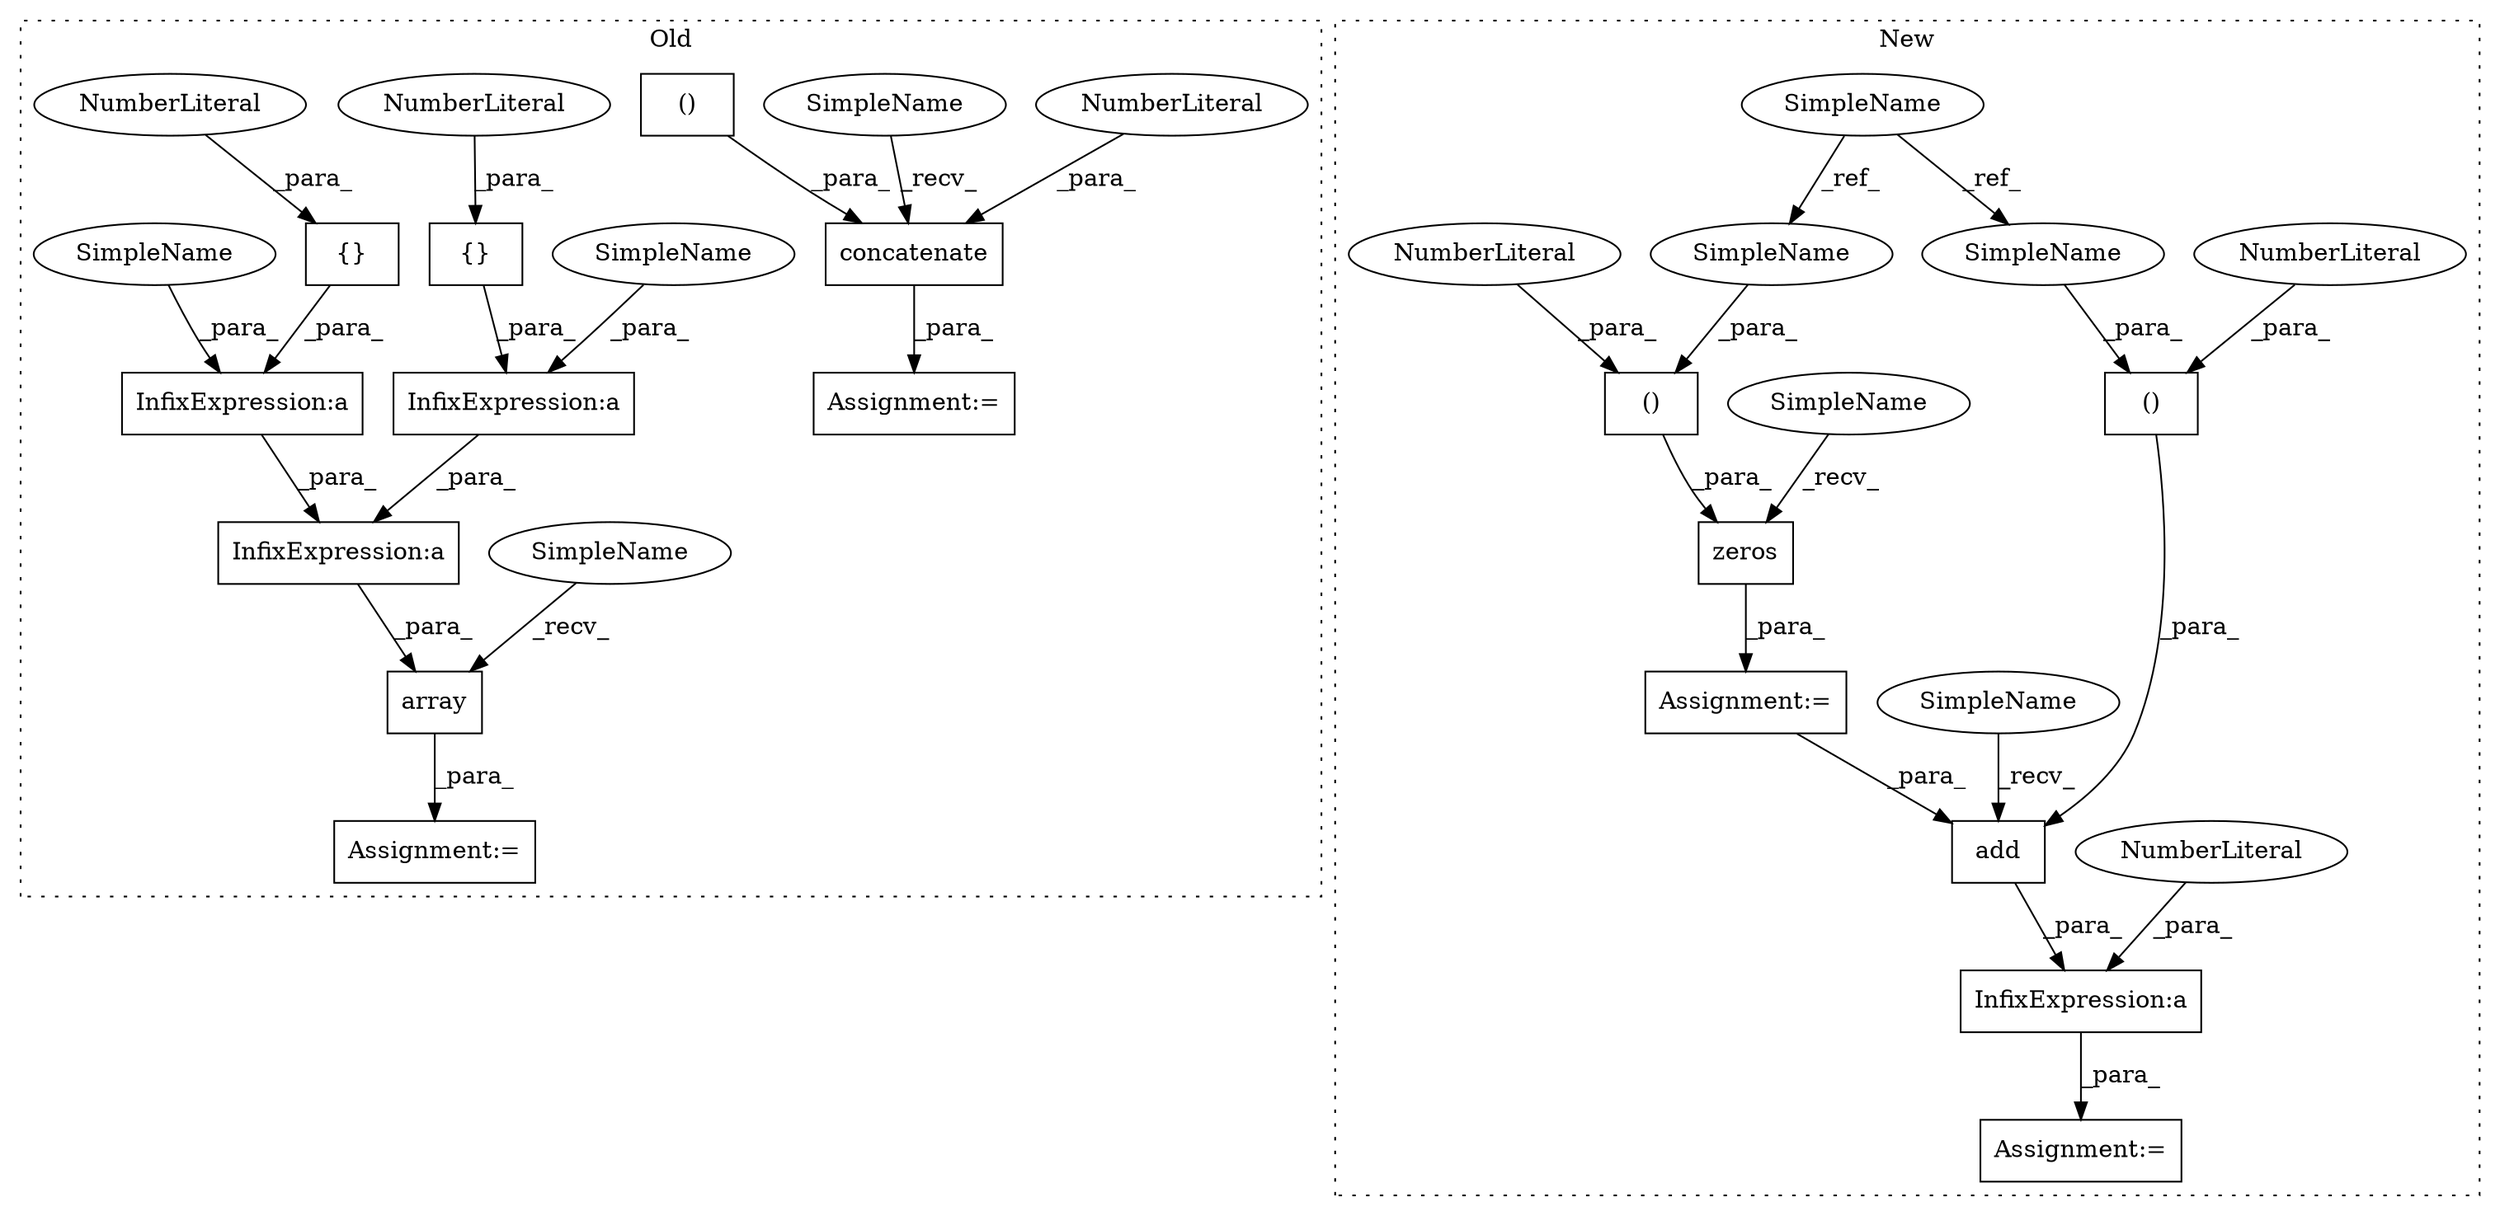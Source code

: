 digraph G {
subgraph cluster0 {
1 [label="concatenate" a="32" s="4407,4454" l="19,1" shape="box"];
6 [label="()" a="106" s="4426" l="25" shape="box"];
11 [label="NumberLiteral" a="34" s="4453" l="1" shape="ellipse"];
13 [label="array" a="32" s="4477,4540" l="6,1" shape="box"];
14 [label="InfixExpression:a" a="27" s="4510" l="3" shape="box"];
15 [label="InfixExpression:a" a="27" s="4496" l="3" shape="box"];
16 [label="InfixExpression:a" a="27" s="4526" l="3" shape="box"];
17 [label="{}" a="4" s="4523,4525" l="1,1" shape="box"];
18 [label="NumberLiteral" a="34" s="4524" l="1" shape="ellipse"];
19 [label="{}" a="4" s="4493,4495" l="1,1" shape="box"];
20 [label="NumberLiteral" a="34" s="4494" l="1" shape="ellipse"];
23 [label="Assignment:=" a="7" s="4470" l="1" shape="box"];
24 [label="Assignment:=" a="7" s="4400" l="1" shape="box"];
29 [label="SimpleName" a="42" s="4471" l="5" shape="ellipse"];
30 [label="SimpleName" a="42" s="4401" l="5" shape="ellipse"];
31 [label="SimpleName" a="42" s="4499" l="10" shape="ellipse"];
32 [label="SimpleName" a="42" s="4529" l="10" shape="ellipse"];
label = "Old";
style="dotted";
}
subgraph cluster1 {
2 [label="add" a="32" s="5142,5169" l="4,1" shape="box"];
3 [label="Assignment:=" a="7" s="4674" l="1" shape="box"];
4 [label="Assignment:=" a="7" s="5128" l="1" shape="box"];
5 [label="()" a="106" s="4694" l="24" shape="box"];
7 [label="InfixExpression:a" a="27" s="5133" l="3" shape="box"];
8 [label="()" a="106" s="4837" l="24" shape="box"];
9 [label="NumberLiteral" a="34" s="4860" l="1" shape="ellipse"];
10 [label="NumberLiteral" a="34" s="5130" l="3" shape="ellipse"];
12 [label="NumberLiteral" a="34" s="4717" l="1" shape="ellipse"];
21 [label="SimpleName" a="42" s="4031" l="10" shape="ellipse"];
22 [label="zeros" a="32" s="4681,4718" l="13,2" shape="box"];
25 [label="SimpleName" a="42" s="5136" l="5" shape="ellipse"];
26 [label="SimpleName" a="42" s="4675" l="5" shape="ellipse"];
27 [label="SimpleName" a="42" s="4694" l="10" shape="ellipse"];
28 [label="SimpleName" a="42" s="4837" l="10" shape="ellipse"];
label = "New";
style="dotted";
}
1 -> 24 [label="_para_"];
2 -> 7 [label="_para_"];
3 -> 2 [label="_para_"];
5 -> 22 [label="_para_"];
6 -> 1 [label="_para_"];
7 -> 4 [label="_para_"];
8 -> 2 [label="_para_"];
9 -> 8 [label="_para_"];
10 -> 7 [label="_para_"];
11 -> 1 [label="_para_"];
12 -> 5 [label="_para_"];
13 -> 23 [label="_para_"];
14 -> 13 [label="_para_"];
15 -> 14 [label="_para_"];
16 -> 14 [label="_para_"];
17 -> 16 [label="_para_"];
18 -> 17 [label="_para_"];
19 -> 15 [label="_para_"];
20 -> 19 [label="_para_"];
21 -> 28 [label="_ref_"];
21 -> 27 [label="_ref_"];
22 -> 3 [label="_para_"];
25 -> 2 [label="_recv_"];
26 -> 22 [label="_recv_"];
27 -> 5 [label="_para_"];
28 -> 8 [label="_para_"];
29 -> 13 [label="_recv_"];
30 -> 1 [label="_recv_"];
31 -> 15 [label="_para_"];
32 -> 16 [label="_para_"];
}